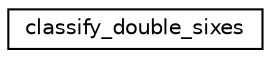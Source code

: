 digraph "Graphical Class Hierarchy"
{
  edge [fontname="Helvetica",fontsize="10",labelfontname="Helvetica",labelfontsize="10"];
  node [fontname="Helvetica",fontsize="10",shape=record];
  rankdir="LR";
  Node0 [label="classify_double_sixes",height=0.2,width=0.4,color="black", fillcolor="white", style="filled",URL="$dd/d23/classclassify__double__sixes.html"];
}
